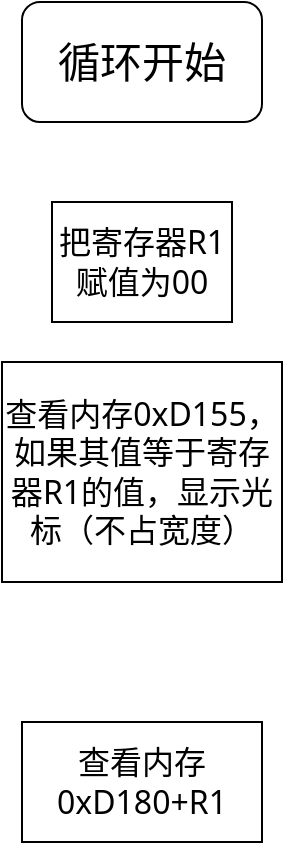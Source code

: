 <mxfile version="24.2.8" type="github">
  <diagram name="Page-1" id="74e2e168-ea6b-b213-b513-2b3c1d86103e">
    <mxGraphModel dx="1050" dy="557" grid="1" gridSize="10" guides="1" tooltips="1" connect="1" arrows="1" fold="1" page="1" pageScale="1" pageWidth="1100" pageHeight="850" background="none" math="0" shadow="0">
      <root>
        <mxCell id="0" />
        <mxCell id="1" parent="0" />
        <mxCell id="GojY49oQipr9B0Q-skVf-1" value="&lt;font style=&quot;font-size: 21px;&quot; face=&quot;noto sans&quot;&gt;循环开始&lt;/font&gt;" style="rounded=1;whiteSpace=wrap;html=1;" vertex="1" parent="1">
          <mxGeometry x="480" y="60" width="120" height="60" as="geometry" />
        </mxCell>
        <mxCell id="GojY49oQipr9B0Q-skVf-2" value="&lt;div style=&quot;&quot;&gt;&lt;span style=&quot;font-family: &amp;quot;noto sans&amp;quot;; background-color: initial;&quot;&gt;&lt;font style=&quot;font-size: 16px;&quot;&gt;把寄存器R1赋值为00&lt;/font&gt;&lt;/span&gt;&lt;/div&gt;" style="rounded=0;whiteSpace=wrap;align=center;html=1;" vertex="1" parent="1">
          <mxGeometry x="495" y="160" width="90" height="60" as="geometry" />
        </mxCell>
        <mxCell id="GojY49oQipr9B0Q-skVf-3" value="&lt;font style=&quot;font-size: 16px;&quot; data-font-src=&quot;https://fonts.google.com/noto/specimen/Noto+Sans?query=noto+sans+&quot; face=&quot;noto sans&quot;&gt;&lt;span style=&quot;&quot;&gt;查看内存&lt;/span&gt;&lt;span style=&quot;&quot; class=&quot;a0&quot;&gt;&lt;span style=&quot;&quot; lang=&quot;EN-US&quot;&gt;0xD155&lt;/span&gt;&lt;/span&gt;&lt;span style=&quot;&quot;&gt;，如果其值等于寄存器&lt;/span&gt;&lt;span style=&quot;&quot; class=&quot;a0&quot;&gt;&lt;span style=&quot;&quot; lang=&quot;EN-US&quot;&gt;R1&lt;/span&gt;&lt;/span&gt;&lt;span style=&quot;&quot;&gt;的值，显示光标（不占宽度）&lt;/span&gt;&lt;/font&gt;" style="rounded=0;whiteSpace=wrap;html=1;labelBackgroundColor=none;fontColor=default;labelBorderColor=none;textShadow=0;" vertex="1" parent="1">
          <mxGeometry x="470" y="240" width="140" height="110" as="geometry" />
        </mxCell>
        <mxCell id="GojY49oQipr9B0Q-skVf-4" value="&lt;font data-font-src=&quot;https://fonts.google.com/noto/specimen/Noto+Sans?query=noto+sans+&quot; face=&quot;noto sans&quot; style=&quot;font-size: 16px;&quot;&gt;查看内存&lt;span style=&quot;&quot; class=&quot;a0&quot;&gt;&lt;span style=&quot;&quot; lang=&quot;EN-US&quot;&gt;0xD180+R1&lt;/span&gt;&lt;/span&gt;&lt;/font&gt;" style="rounded=0;whiteSpace=wrap;html=1;align=center;" vertex="1" parent="1">
          <mxGeometry x="480" y="420" width="120" height="60" as="geometry" />
        </mxCell>
      </root>
    </mxGraphModel>
  </diagram>
</mxfile>
